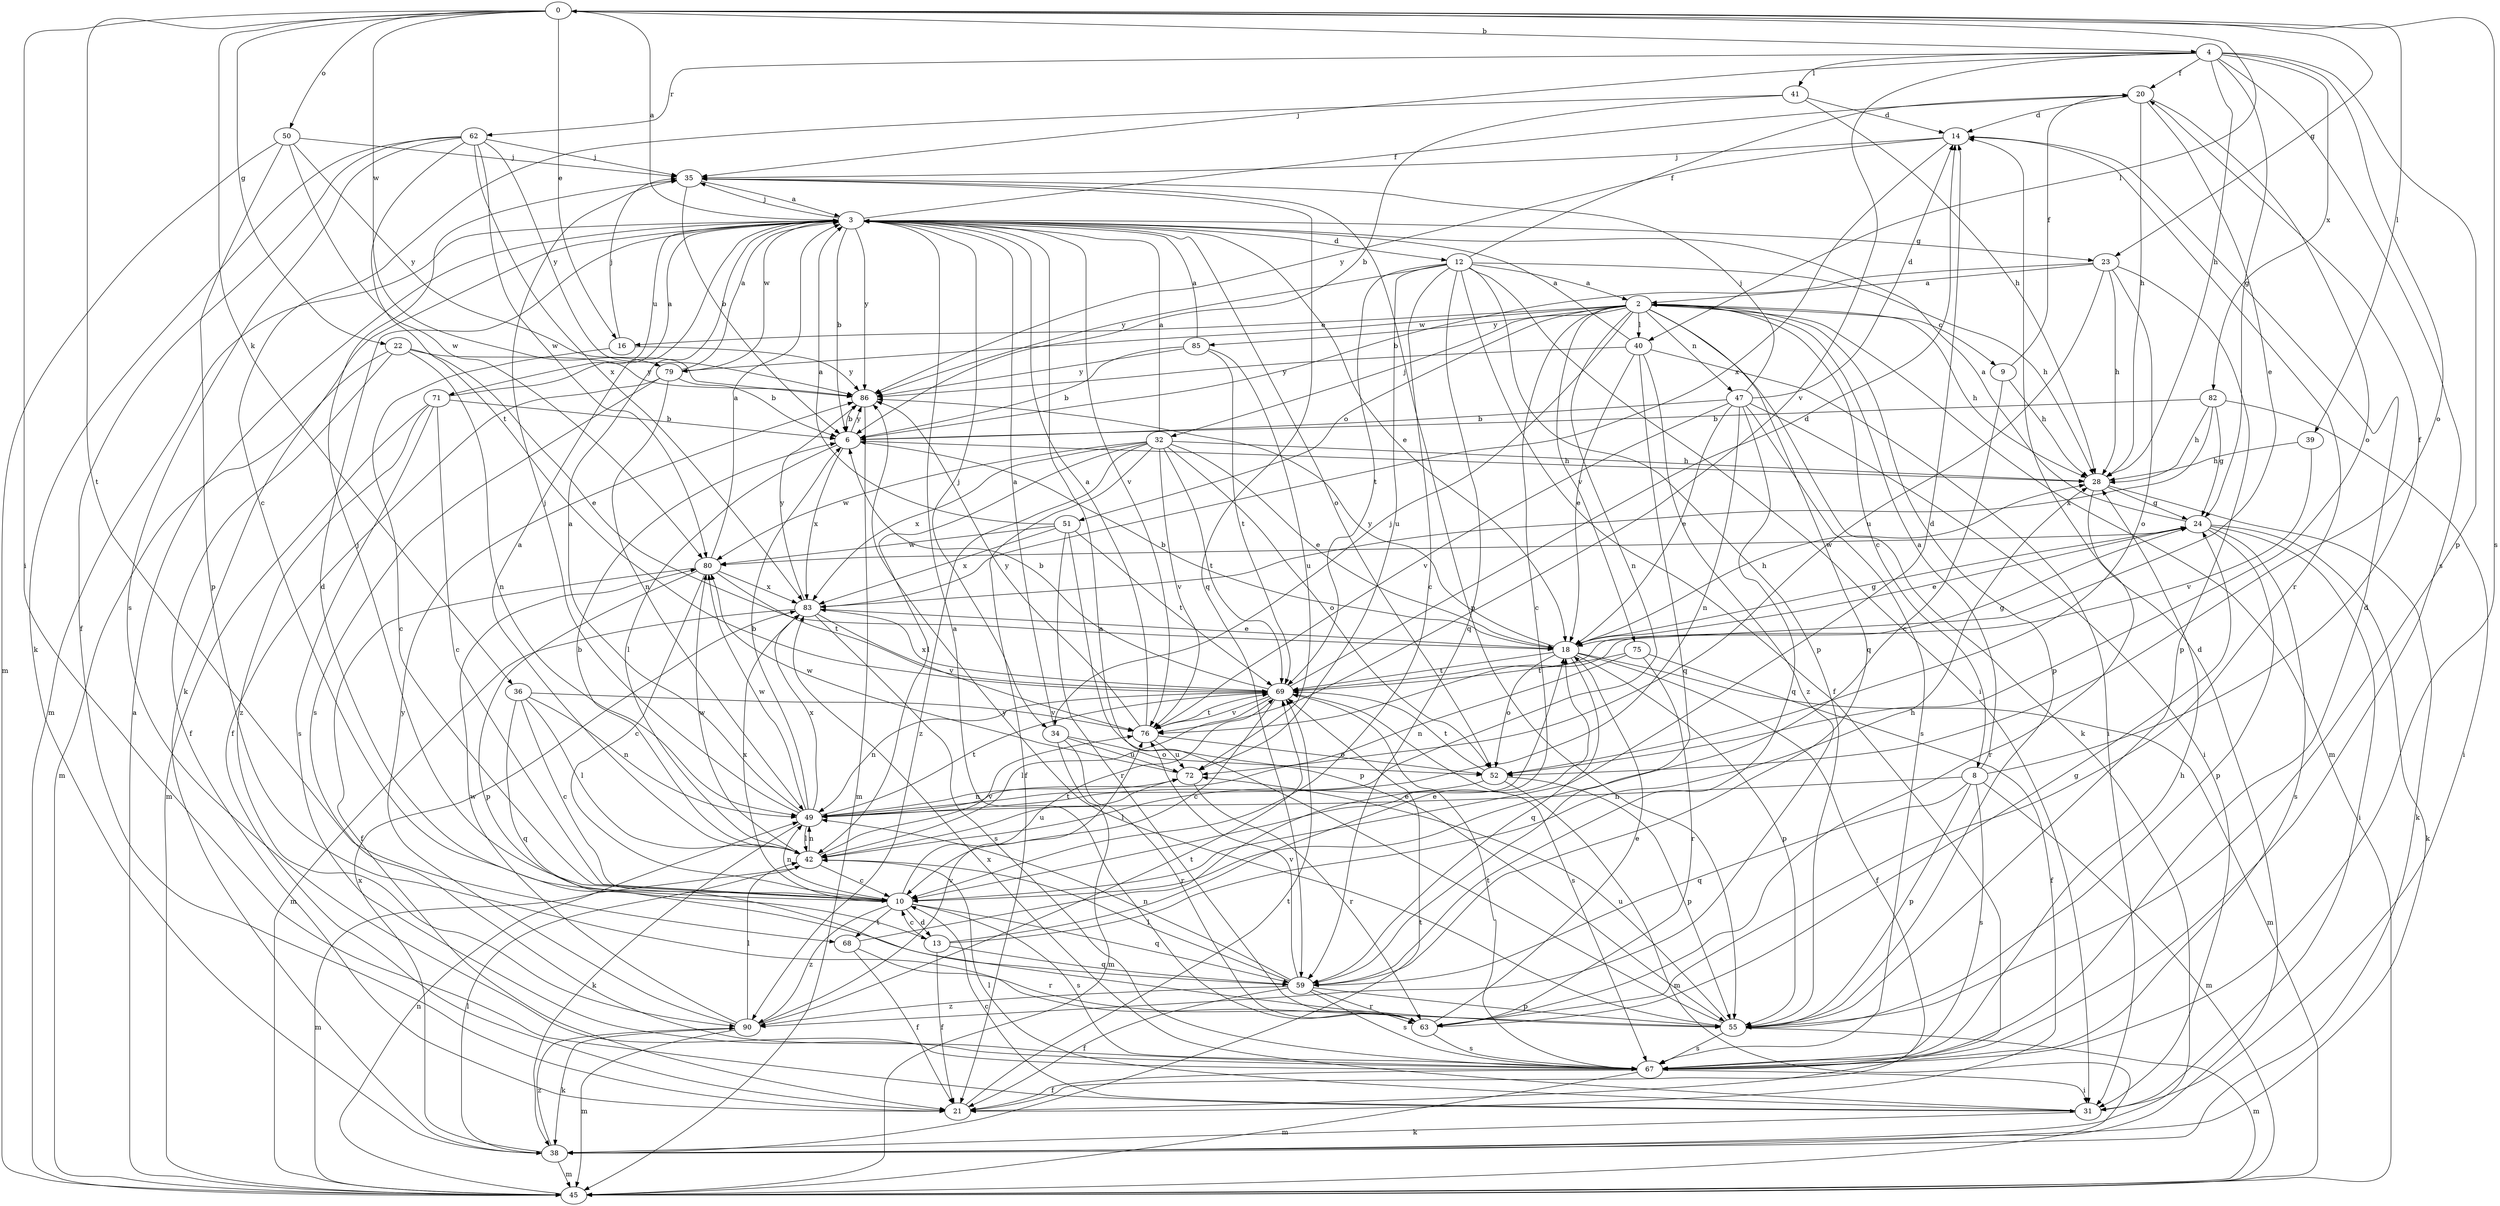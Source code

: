 strict digraph  {
0;
2;
3;
4;
6;
8;
9;
10;
12;
13;
14;
16;
18;
20;
21;
22;
23;
24;
28;
31;
32;
34;
35;
36;
38;
39;
40;
41;
42;
45;
47;
49;
50;
51;
52;
55;
59;
62;
63;
67;
68;
69;
71;
72;
75;
76;
79;
80;
82;
83;
85;
86;
90;
0 -> 4  [label=b];
0 -> 16  [label=e];
0 -> 22  [label=g];
0 -> 23  [label=g];
0 -> 31  [label=i];
0 -> 36  [label=k];
0 -> 39  [label=l];
0 -> 40  [label=l];
0 -> 50  [label=o];
0 -> 67  [label=s];
0 -> 68  [label=t];
0 -> 79  [label=w];
2 -> 8  [label=c];
2 -> 9  [label=c];
2 -> 10  [label=c];
2 -> 16  [label=e];
2 -> 28  [label=h];
2 -> 32  [label=j];
2 -> 34  [label=j];
2 -> 38  [label=k];
2 -> 40  [label=l];
2 -> 45  [label=m];
2 -> 47  [label=n];
2 -> 49  [label=n];
2 -> 51  [label=o];
2 -> 55  [label=p];
2 -> 59  [label=q];
2 -> 75  [label=v];
2 -> 79  [label=w];
2 -> 85  [label=y];
3 -> 0  [label=a];
3 -> 6  [label=b];
3 -> 12  [label=d];
3 -> 13  [label=d];
3 -> 18  [label=e];
3 -> 20  [label=f];
3 -> 23  [label=g];
3 -> 34  [label=j];
3 -> 35  [label=j];
3 -> 38  [label=k];
3 -> 45  [label=m];
3 -> 52  [label=o];
3 -> 71  [label=u];
3 -> 76  [label=v];
3 -> 79  [label=w];
3 -> 86  [label=y];
4 -> 20  [label=f];
4 -> 24  [label=g];
4 -> 28  [label=h];
4 -> 35  [label=j];
4 -> 41  [label=l];
4 -> 52  [label=o];
4 -> 55  [label=p];
4 -> 62  [label=r];
4 -> 67  [label=s];
4 -> 76  [label=v];
4 -> 82  [label=x];
6 -> 28  [label=h];
6 -> 42  [label=l];
6 -> 83  [label=x];
6 -> 86  [label=y];
8 -> 2  [label=a];
8 -> 20  [label=f];
8 -> 45  [label=m];
8 -> 49  [label=n];
8 -> 55  [label=p];
8 -> 59  [label=q];
8 -> 67  [label=s];
9 -> 10  [label=c];
9 -> 20  [label=f];
9 -> 28  [label=h];
10 -> 13  [label=d];
10 -> 14  [label=d];
10 -> 35  [label=j];
10 -> 49  [label=n];
10 -> 59  [label=q];
10 -> 67  [label=s];
10 -> 68  [label=t];
10 -> 69  [label=t];
10 -> 83  [label=x];
10 -> 90  [label=z];
12 -> 2  [label=a];
12 -> 10  [label=c];
12 -> 20  [label=f];
12 -> 21  [label=f];
12 -> 28  [label=h];
12 -> 31  [label=i];
12 -> 55  [label=p];
12 -> 59  [label=q];
12 -> 69  [label=t];
12 -> 72  [label=u];
12 -> 86  [label=y];
13 -> 10  [label=c];
13 -> 18  [label=e];
13 -> 21  [label=f];
13 -> 28  [label=h];
13 -> 59  [label=q];
14 -> 35  [label=j];
14 -> 63  [label=r];
14 -> 83  [label=x];
14 -> 86  [label=y];
16 -> 10  [label=c];
16 -> 35  [label=j];
16 -> 86  [label=y];
18 -> 6  [label=b];
18 -> 21  [label=f];
18 -> 24  [label=g];
18 -> 28  [label=h];
18 -> 45  [label=m];
18 -> 52  [label=o];
18 -> 55  [label=p];
18 -> 59  [label=q];
18 -> 69  [label=t];
18 -> 86  [label=y];
20 -> 14  [label=d];
20 -> 18  [label=e];
20 -> 28  [label=h];
20 -> 52  [label=o];
21 -> 69  [label=t];
22 -> 18  [label=e];
22 -> 21  [label=f];
22 -> 45  [label=m];
22 -> 49  [label=n];
22 -> 86  [label=y];
23 -> 2  [label=a];
23 -> 6  [label=b];
23 -> 28  [label=h];
23 -> 52  [label=o];
23 -> 55  [label=p];
23 -> 72  [label=u];
24 -> 3  [label=a];
24 -> 18  [label=e];
24 -> 31  [label=i];
24 -> 38  [label=k];
24 -> 55  [label=p];
24 -> 67  [label=s];
24 -> 80  [label=w];
28 -> 24  [label=g];
28 -> 38  [label=k];
28 -> 63  [label=r];
31 -> 10  [label=c];
31 -> 38  [label=k];
31 -> 42  [label=l];
31 -> 83  [label=x];
32 -> 3  [label=a];
32 -> 18  [label=e];
32 -> 21  [label=f];
32 -> 28  [label=h];
32 -> 42  [label=l];
32 -> 52  [label=o];
32 -> 69  [label=t];
32 -> 76  [label=v];
32 -> 80  [label=w];
32 -> 83  [label=x];
32 -> 90  [label=z];
34 -> 3  [label=a];
34 -> 45  [label=m];
34 -> 52  [label=o];
34 -> 63  [label=r];
34 -> 72  [label=u];
35 -> 3  [label=a];
35 -> 6  [label=b];
35 -> 55  [label=p];
35 -> 59  [label=q];
36 -> 10  [label=c];
36 -> 42  [label=l];
36 -> 49  [label=n];
36 -> 59  [label=q];
36 -> 76  [label=v];
38 -> 14  [label=d];
38 -> 42  [label=l];
38 -> 45  [label=m];
38 -> 69  [label=t];
38 -> 83  [label=x];
38 -> 90  [label=z];
39 -> 28  [label=h];
39 -> 76  [label=v];
40 -> 3  [label=a];
40 -> 18  [label=e];
40 -> 31  [label=i];
40 -> 59  [label=q];
40 -> 86  [label=y];
40 -> 90  [label=z];
41 -> 6  [label=b];
41 -> 10  [label=c];
41 -> 14  [label=d];
41 -> 28  [label=h];
42 -> 3  [label=a];
42 -> 6  [label=b];
42 -> 10  [label=c];
42 -> 45  [label=m];
42 -> 49  [label=n];
42 -> 72  [label=u];
42 -> 76  [label=v];
42 -> 80  [label=w];
45 -> 3  [label=a];
45 -> 49  [label=n];
47 -> 6  [label=b];
47 -> 14  [label=d];
47 -> 18  [label=e];
47 -> 31  [label=i];
47 -> 35  [label=j];
47 -> 49  [label=n];
47 -> 59  [label=q];
47 -> 67  [label=s];
47 -> 76  [label=v];
49 -> 3  [label=a];
49 -> 6  [label=b];
49 -> 35  [label=j];
49 -> 38  [label=k];
49 -> 42  [label=l];
49 -> 69  [label=t];
49 -> 80  [label=w];
49 -> 83  [label=x];
50 -> 35  [label=j];
50 -> 45  [label=m];
50 -> 55  [label=p];
50 -> 80  [label=w];
50 -> 86  [label=y];
51 -> 3  [label=a];
51 -> 55  [label=p];
51 -> 63  [label=r];
51 -> 69  [label=t];
51 -> 80  [label=w];
51 -> 83  [label=x];
52 -> 42  [label=l];
52 -> 45  [label=m];
52 -> 55  [label=p];
52 -> 69  [label=t];
55 -> 3  [label=a];
55 -> 45  [label=m];
55 -> 67  [label=s];
55 -> 72  [label=u];
55 -> 86  [label=y];
59 -> 21  [label=f];
59 -> 42  [label=l];
59 -> 49  [label=n];
59 -> 55  [label=p];
59 -> 63  [label=r];
59 -> 67  [label=s];
59 -> 76  [label=v];
59 -> 90  [label=z];
62 -> 21  [label=f];
62 -> 35  [label=j];
62 -> 38  [label=k];
62 -> 67  [label=s];
62 -> 69  [label=t];
62 -> 80  [label=w];
62 -> 83  [label=x];
62 -> 86  [label=y];
63 -> 3  [label=a];
63 -> 18  [label=e];
63 -> 24  [label=g];
63 -> 67  [label=s];
67 -> 14  [label=d];
67 -> 21  [label=f];
67 -> 28  [label=h];
67 -> 31  [label=i];
67 -> 45  [label=m];
67 -> 69  [label=t];
68 -> 18  [label=e];
68 -> 21  [label=f];
68 -> 63  [label=r];
69 -> 6  [label=b];
69 -> 10  [label=c];
69 -> 14  [label=d];
69 -> 24  [label=g];
69 -> 42  [label=l];
69 -> 49  [label=n];
69 -> 67  [label=s];
69 -> 76  [label=v];
69 -> 83  [label=x];
71 -> 3  [label=a];
71 -> 6  [label=b];
71 -> 10  [label=c];
71 -> 45  [label=m];
71 -> 67  [label=s];
71 -> 90  [label=z];
72 -> 49  [label=n];
72 -> 63  [label=r];
72 -> 80  [label=w];
75 -> 21  [label=f];
75 -> 49  [label=n];
75 -> 63  [label=r];
75 -> 69  [label=t];
76 -> 3  [label=a];
76 -> 52  [label=o];
76 -> 69  [label=t];
76 -> 72  [label=u];
76 -> 86  [label=y];
79 -> 3  [label=a];
79 -> 6  [label=b];
79 -> 21  [label=f];
79 -> 49  [label=n];
79 -> 67  [label=s];
80 -> 3  [label=a];
80 -> 10  [label=c];
80 -> 21  [label=f];
80 -> 55  [label=p];
80 -> 69  [label=t];
80 -> 83  [label=x];
82 -> 6  [label=b];
82 -> 24  [label=g];
82 -> 28  [label=h];
82 -> 31  [label=i];
82 -> 83  [label=x];
83 -> 18  [label=e];
83 -> 45  [label=m];
83 -> 67  [label=s];
83 -> 76  [label=v];
83 -> 86  [label=y];
85 -> 3  [label=a];
85 -> 6  [label=b];
85 -> 69  [label=t];
85 -> 72  [label=u];
85 -> 86  [label=y];
86 -> 6  [label=b];
86 -> 45  [label=m];
90 -> 38  [label=k];
90 -> 42  [label=l];
90 -> 45  [label=m];
90 -> 69  [label=t];
90 -> 76  [label=v];
90 -> 80  [label=w];
90 -> 86  [label=y];
}
